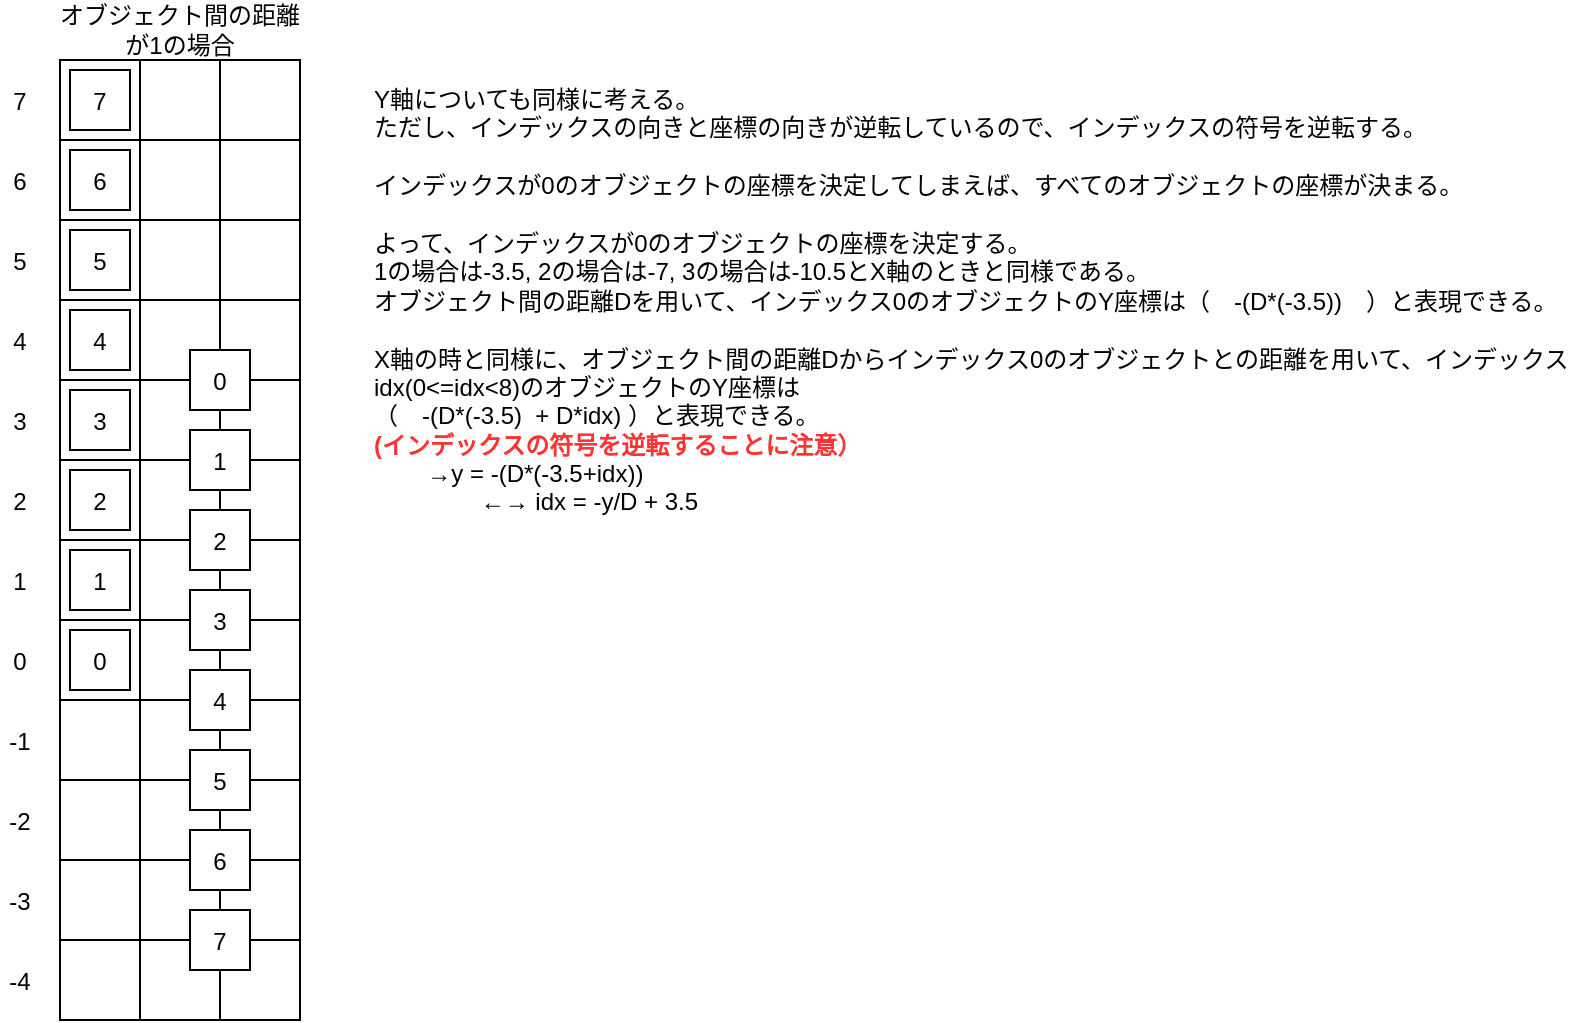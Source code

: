 <mxfile>
    <diagram id="oCVwsWIbfN0p7u7ibEJn" name="ページ1">
        <mxGraphModel dx="1216" dy="787" grid="1" gridSize="5" guides="1" tooltips="1" connect="1" arrows="1" fold="1" page="1" pageScale="1" pageWidth="827" pageHeight="1169" math="0" shadow="0">
            <root>
                <mxCell id="0"/>
                <mxCell id="1" parent="0"/>
                <mxCell id="160" value="" style="shape=table;html=1;whiteSpace=wrap;startSize=0;container=1;collapsible=0;childLayout=tableLayout;strokeColor=default;fillColor=default;movable=1;resizable=1;rotatable=1;deletable=1;editable=1;connectable=1;" parent="1" vertex="1">
                    <mxGeometry x="50" y="50" width="120" height="480" as="geometry"/>
                </mxCell>
                <mxCell id="327" style="shape=tableRow;horizontal=0;startSize=0;swimlaneHead=0;swimlaneBody=0;top=0;left=0;bottom=0;right=0;collapsible=0;dropTarget=0;fillColor=none;points=[[0,0.5],[1,0.5]];portConstraint=eastwest;strokeColor=default;html=0;" parent="160" vertex="1">
                    <mxGeometry width="120" height="40" as="geometry"/>
                </mxCell>
                <mxCell id="328" style="shape=partialRectangle;html=1;whiteSpace=wrap;connectable=0;fillColor=none;top=0;left=0;bottom=0;right=0;overflow=hidden;strokeColor=default;" parent="327" vertex="1">
                    <mxGeometry width="40" height="40" as="geometry">
                        <mxRectangle width="40" height="40" as="alternateBounds"/>
                    </mxGeometry>
                </mxCell>
                <mxCell id="329" style="shape=partialRectangle;html=1;whiteSpace=wrap;connectable=0;fillColor=none;top=0;left=0;bottom=0;right=0;overflow=hidden;strokeColor=default;" parent="327" vertex="1">
                    <mxGeometry x="40" width="40" height="40" as="geometry">
                        <mxRectangle width="40" height="40" as="alternateBounds"/>
                    </mxGeometry>
                </mxCell>
                <mxCell id="330" style="shape=partialRectangle;html=1;whiteSpace=wrap;connectable=0;fillColor=none;top=0;left=0;bottom=0;right=0;overflow=hidden;strokeColor=default;" parent="327" vertex="1">
                    <mxGeometry x="80" width="40" height="40" as="geometry">
                        <mxRectangle width="40" height="40" as="alternateBounds"/>
                    </mxGeometry>
                </mxCell>
                <mxCell id="161" value="" style="shape=tableRow;horizontal=0;startSize=0;swimlaneHead=0;swimlaneBody=0;top=0;left=0;bottom=0;right=0;collapsible=0;dropTarget=0;fillColor=none;points=[[0,0.5],[1,0.5]];portConstraint=eastwest;strokeColor=default;html=0;" parent="160" vertex="1">
                    <mxGeometry y="40" width="120" height="40" as="geometry"/>
                </mxCell>
                <mxCell id="162" style="shape=partialRectangle;html=1;whiteSpace=wrap;connectable=0;fillColor=none;top=0;left=0;bottom=0;right=0;overflow=hidden;strokeColor=default;" parent="161" vertex="1">
                    <mxGeometry width="40" height="40" as="geometry">
                        <mxRectangle width="40" height="40" as="alternateBounds"/>
                    </mxGeometry>
                </mxCell>
                <mxCell id="163" style="shape=partialRectangle;html=1;whiteSpace=wrap;connectable=0;fillColor=none;top=0;left=0;bottom=0;right=0;overflow=hidden;strokeColor=default;" parent="161" vertex="1">
                    <mxGeometry x="40" width="40" height="40" as="geometry">
                        <mxRectangle width="40" height="40" as="alternateBounds"/>
                    </mxGeometry>
                </mxCell>
                <mxCell id="164" style="shape=partialRectangle;html=1;whiteSpace=wrap;connectable=0;fillColor=none;top=0;left=0;bottom=0;right=0;overflow=hidden;strokeColor=default;" parent="161" vertex="1">
                    <mxGeometry x="80" width="40" height="40" as="geometry">
                        <mxRectangle width="40" height="40" as="alternateBounds"/>
                    </mxGeometry>
                </mxCell>
                <mxCell id="174" value="" style="shape=tableRow;horizontal=0;startSize=0;swimlaneHead=0;swimlaneBody=0;top=0;left=0;bottom=0;right=0;collapsible=0;dropTarget=0;fillColor=none;points=[[0,0.5],[1,0.5]];portConstraint=eastwest;strokeColor=default;html=0;" parent="160" vertex="1">
                    <mxGeometry y="80" width="120" height="40" as="geometry"/>
                </mxCell>
                <mxCell id="175" style="shape=partialRectangle;html=1;whiteSpace=wrap;connectable=0;fillColor=none;top=0;left=0;bottom=0;right=0;overflow=hidden;strokeColor=default;" parent="174" vertex="1">
                    <mxGeometry width="40" height="40" as="geometry">
                        <mxRectangle width="40" height="40" as="alternateBounds"/>
                    </mxGeometry>
                </mxCell>
                <mxCell id="176" style="shape=partialRectangle;html=1;whiteSpace=wrap;connectable=0;fillColor=none;top=0;left=0;bottom=0;right=0;overflow=hidden;strokeColor=default;" parent="174" vertex="1">
                    <mxGeometry x="40" width="40" height="40" as="geometry">
                        <mxRectangle width="40" height="40" as="alternateBounds"/>
                    </mxGeometry>
                </mxCell>
                <mxCell id="177" style="shape=partialRectangle;html=1;whiteSpace=wrap;connectable=0;fillColor=none;top=0;left=0;bottom=0;right=0;overflow=hidden;strokeColor=default;" parent="174" vertex="1">
                    <mxGeometry x="80" width="40" height="40" as="geometry">
                        <mxRectangle width="40" height="40" as="alternateBounds"/>
                    </mxGeometry>
                </mxCell>
                <mxCell id="187" style="shape=tableRow;horizontal=0;startSize=0;swimlaneHead=0;swimlaneBody=0;top=0;left=0;bottom=0;right=0;collapsible=0;dropTarget=0;fillColor=none;points=[[0,0.5],[1,0.5]];portConstraint=eastwest;strokeColor=default;html=0;" parent="160" vertex="1">
                    <mxGeometry y="120" width="120" height="40" as="geometry"/>
                </mxCell>
                <mxCell id="188" style="shape=partialRectangle;html=1;whiteSpace=wrap;connectable=0;fillColor=none;top=0;left=0;bottom=0;right=0;overflow=hidden;strokeColor=default;" parent="187" vertex="1">
                    <mxGeometry width="40" height="40" as="geometry">
                        <mxRectangle width="40" height="40" as="alternateBounds"/>
                    </mxGeometry>
                </mxCell>
                <mxCell id="189" style="shape=partialRectangle;html=1;whiteSpace=wrap;connectable=0;fillColor=none;top=0;left=0;bottom=0;right=0;overflow=hidden;strokeColor=default;" parent="187" vertex="1">
                    <mxGeometry x="40" width="40" height="40" as="geometry">
                        <mxRectangle width="40" height="40" as="alternateBounds"/>
                    </mxGeometry>
                </mxCell>
                <mxCell id="190" style="shape=partialRectangle;html=1;whiteSpace=wrap;connectable=0;fillColor=none;top=0;left=0;bottom=0;right=0;overflow=hidden;strokeColor=default;" parent="187" vertex="1">
                    <mxGeometry x="80" width="40" height="40" as="geometry">
                        <mxRectangle width="40" height="40" as="alternateBounds"/>
                    </mxGeometry>
                </mxCell>
                <mxCell id="200" style="shape=tableRow;horizontal=0;startSize=0;swimlaneHead=0;swimlaneBody=0;top=0;left=0;bottom=0;right=0;collapsible=0;dropTarget=0;fillColor=none;points=[[0,0.5],[1,0.5]];portConstraint=eastwest;strokeColor=default;html=0;" parent="160" vertex="1">
                    <mxGeometry y="160" width="120" height="40" as="geometry"/>
                </mxCell>
                <mxCell id="201" style="shape=partialRectangle;html=1;whiteSpace=wrap;connectable=0;fillColor=none;top=0;left=0;bottom=0;right=0;overflow=hidden;strokeColor=default;" parent="200" vertex="1">
                    <mxGeometry width="40" height="40" as="geometry">
                        <mxRectangle width="40" height="40" as="alternateBounds"/>
                    </mxGeometry>
                </mxCell>
                <mxCell id="202" style="shape=partialRectangle;html=1;whiteSpace=wrap;connectable=0;fillColor=none;top=0;left=0;bottom=0;right=0;overflow=hidden;strokeColor=default;" parent="200" vertex="1">
                    <mxGeometry x="40" width="40" height="40" as="geometry">
                        <mxRectangle width="40" height="40" as="alternateBounds"/>
                    </mxGeometry>
                </mxCell>
                <mxCell id="203" style="shape=partialRectangle;html=1;whiteSpace=wrap;connectable=0;fillColor=none;top=0;left=0;bottom=0;right=0;overflow=hidden;strokeColor=default;" parent="200" vertex="1">
                    <mxGeometry x="80" width="40" height="40" as="geometry">
                        <mxRectangle width="40" height="40" as="alternateBounds"/>
                    </mxGeometry>
                </mxCell>
                <mxCell id="213" style="shape=tableRow;horizontal=0;startSize=0;swimlaneHead=0;swimlaneBody=0;top=0;left=0;bottom=0;right=0;collapsible=0;dropTarget=0;fillColor=none;points=[[0,0.5],[1,0.5]];portConstraint=eastwest;strokeColor=default;html=0;" parent="160" vertex="1">
                    <mxGeometry y="200" width="120" height="40" as="geometry"/>
                </mxCell>
                <mxCell id="214" style="shape=partialRectangle;html=1;whiteSpace=wrap;connectable=0;fillColor=none;top=0;left=0;bottom=0;right=0;overflow=hidden;strokeColor=default;" parent="213" vertex="1">
                    <mxGeometry width="40" height="40" as="geometry">
                        <mxRectangle width="40" height="40" as="alternateBounds"/>
                    </mxGeometry>
                </mxCell>
                <mxCell id="215" style="shape=partialRectangle;html=1;whiteSpace=wrap;connectable=0;fillColor=none;top=0;left=0;bottom=0;right=0;overflow=hidden;strokeColor=default;" parent="213" vertex="1">
                    <mxGeometry x="40" width="40" height="40" as="geometry">
                        <mxRectangle width="40" height="40" as="alternateBounds"/>
                    </mxGeometry>
                </mxCell>
                <mxCell id="216" style="shape=partialRectangle;html=1;whiteSpace=wrap;connectable=0;fillColor=none;top=0;left=0;bottom=0;right=0;overflow=hidden;strokeColor=default;" parent="213" vertex="1">
                    <mxGeometry x="80" width="40" height="40" as="geometry">
                        <mxRectangle width="40" height="40" as="alternateBounds"/>
                    </mxGeometry>
                </mxCell>
                <mxCell id="226" style="shape=tableRow;horizontal=0;startSize=0;swimlaneHead=0;swimlaneBody=0;top=0;left=0;bottom=0;right=0;collapsible=0;dropTarget=0;fillColor=none;points=[[0,0.5],[1,0.5]];portConstraint=eastwest;strokeColor=default;html=0;" parent="160" vertex="1">
                    <mxGeometry y="240" width="120" height="40" as="geometry"/>
                </mxCell>
                <mxCell id="227" style="shape=partialRectangle;html=1;whiteSpace=wrap;connectable=0;fillColor=none;top=0;left=0;bottom=0;right=0;overflow=hidden;strokeColor=default;" parent="226" vertex="1">
                    <mxGeometry width="40" height="40" as="geometry">
                        <mxRectangle width="40" height="40" as="alternateBounds"/>
                    </mxGeometry>
                </mxCell>
                <mxCell id="228" style="shape=partialRectangle;html=1;whiteSpace=wrap;connectable=0;fillColor=none;top=0;left=0;bottom=0;right=0;overflow=hidden;strokeColor=default;" parent="226" vertex="1">
                    <mxGeometry x="40" width="40" height="40" as="geometry">
                        <mxRectangle width="40" height="40" as="alternateBounds"/>
                    </mxGeometry>
                </mxCell>
                <mxCell id="229" style="shape=partialRectangle;html=1;whiteSpace=wrap;connectable=0;fillColor=none;top=0;left=0;bottom=0;right=0;overflow=hidden;strokeColor=default;" parent="226" vertex="1">
                    <mxGeometry x="80" width="40" height="40" as="geometry">
                        <mxRectangle width="40" height="40" as="alternateBounds"/>
                    </mxGeometry>
                </mxCell>
                <mxCell id="239" style="shape=tableRow;horizontal=0;startSize=0;swimlaneHead=0;swimlaneBody=0;top=0;left=0;bottom=0;right=0;collapsible=0;dropTarget=0;fillColor=none;points=[[0,0.5],[1,0.5]];portConstraint=eastwest;strokeColor=default;html=0;" parent="160" vertex="1">
                    <mxGeometry y="280" width="120" height="40" as="geometry"/>
                </mxCell>
                <mxCell id="240" style="shape=partialRectangle;html=1;whiteSpace=wrap;connectable=0;fillColor=none;top=0;left=0;bottom=0;right=0;overflow=hidden;strokeColor=default;" parent="239" vertex="1">
                    <mxGeometry width="40" height="40" as="geometry">
                        <mxRectangle width="40" height="40" as="alternateBounds"/>
                    </mxGeometry>
                </mxCell>
                <mxCell id="241" style="shape=partialRectangle;html=1;whiteSpace=wrap;connectable=0;fillColor=none;top=0;left=0;bottom=0;right=0;overflow=hidden;strokeColor=default;" parent="239" vertex="1">
                    <mxGeometry x="40" width="40" height="40" as="geometry">
                        <mxRectangle width="40" height="40" as="alternateBounds"/>
                    </mxGeometry>
                </mxCell>
                <mxCell id="242" style="shape=partialRectangle;html=1;whiteSpace=wrap;connectable=0;fillColor=none;top=0;left=0;bottom=0;right=0;overflow=hidden;strokeColor=default;" parent="239" vertex="1">
                    <mxGeometry x="80" width="40" height="40" as="geometry">
                        <mxRectangle width="40" height="40" as="alternateBounds"/>
                    </mxGeometry>
                </mxCell>
                <mxCell id="252" style="shape=tableRow;horizontal=0;startSize=0;swimlaneHead=0;swimlaneBody=0;top=0;left=0;bottom=0;right=0;collapsible=0;dropTarget=0;fillColor=none;points=[[0,0.5],[1,0.5]];portConstraint=eastwest;strokeColor=default;html=0;" parent="160" vertex="1">
                    <mxGeometry y="320" width="120" height="40" as="geometry"/>
                </mxCell>
                <mxCell id="253" style="shape=partialRectangle;html=1;whiteSpace=wrap;connectable=0;fillColor=none;top=0;left=0;bottom=0;right=0;overflow=hidden;strokeColor=default;" parent="252" vertex="1">
                    <mxGeometry width="40" height="40" as="geometry">
                        <mxRectangle width="40" height="40" as="alternateBounds"/>
                    </mxGeometry>
                </mxCell>
                <mxCell id="254" style="shape=partialRectangle;html=1;whiteSpace=wrap;connectable=0;fillColor=none;top=0;left=0;bottom=0;right=0;overflow=hidden;strokeColor=default;" parent="252" vertex="1">
                    <mxGeometry x="40" width="40" height="40" as="geometry">
                        <mxRectangle width="40" height="40" as="alternateBounds"/>
                    </mxGeometry>
                </mxCell>
                <mxCell id="255" style="shape=partialRectangle;html=1;whiteSpace=wrap;connectable=0;fillColor=none;top=0;left=0;bottom=0;right=0;overflow=hidden;strokeColor=default;" parent="252" vertex="1">
                    <mxGeometry x="80" width="40" height="40" as="geometry">
                        <mxRectangle width="40" height="40" as="alternateBounds"/>
                    </mxGeometry>
                </mxCell>
                <mxCell id="265" style="shape=tableRow;horizontal=0;startSize=0;swimlaneHead=0;swimlaneBody=0;top=0;left=0;bottom=0;right=0;collapsible=0;dropTarget=0;fillColor=none;points=[[0,0.5],[1,0.5]];portConstraint=eastwest;strokeColor=default;html=0;" parent="160" vertex="1">
                    <mxGeometry y="360" width="120" height="40" as="geometry"/>
                </mxCell>
                <mxCell id="266" style="shape=partialRectangle;html=1;whiteSpace=wrap;connectable=0;fillColor=none;top=0;left=0;bottom=0;right=0;overflow=hidden;strokeColor=default;" parent="265" vertex="1">
                    <mxGeometry width="40" height="40" as="geometry">
                        <mxRectangle width="40" height="40" as="alternateBounds"/>
                    </mxGeometry>
                </mxCell>
                <mxCell id="267" style="shape=partialRectangle;html=1;whiteSpace=wrap;connectable=0;fillColor=none;top=0;left=0;bottom=0;right=0;overflow=hidden;strokeColor=default;" parent="265" vertex="1">
                    <mxGeometry x="40" width="40" height="40" as="geometry">
                        <mxRectangle width="40" height="40" as="alternateBounds"/>
                    </mxGeometry>
                </mxCell>
                <mxCell id="268" style="shape=partialRectangle;html=1;whiteSpace=wrap;connectable=0;fillColor=none;top=0;left=0;bottom=0;right=0;overflow=hidden;strokeColor=default;" parent="265" vertex="1">
                    <mxGeometry x="80" width="40" height="40" as="geometry">
                        <mxRectangle width="40" height="40" as="alternateBounds"/>
                    </mxGeometry>
                </mxCell>
                <mxCell id="278" style="shape=tableRow;horizontal=0;startSize=0;swimlaneHead=0;swimlaneBody=0;top=0;left=0;bottom=0;right=0;collapsible=0;dropTarget=0;fillColor=none;points=[[0,0.5],[1,0.5]];portConstraint=eastwest;strokeColor=default;html=0;" parent="160" vertex="1">
                    <mxGeometry y="400" width="120" height="40" as="geometry"/>
                </mxCell>
                <mxCell id="279" style="shape=partialRectangle;html=1;whiteSpace=wrap;connectable=0;fillColor=none;top=0;left=0;bottom=0;right=0;overflow=hidden;strokeColor=default;" parent="278" vertex="1">
                    <mxGeometry width="40" height="40" as="geometry">
                        <mxRectangle width="40" height="40" as="alternateBounds"/>
                    </mxGeometry>
                </mxCell>
                <mxCell id="280" style="shape=partialRectangle;html=1;whiteSpace=wrap;connectable=0;fillColor=none;top=0;left=0;bottom=0;right=0;overflow=hidden;strokeColor=default;" parent="278" vertex="1">
                    <mxGeometry x="40" width="40" height="40" as="geometry">
                        <mxRectangle width="40" height="40" as="alternateBounds"/>
                    </mxGeometry>
                </mxCell>
                <mxCell id="281" style="shape=partialRectangle;html=1;whiteSpace=wrap;connectable=0;fillColor=none;top=0;left=0;bottom=0;right=0;overflow=hidden;strokeColor=default;" parent="278" vertex="1">
                    <mxGeometry x="80" width="40" height="40" as="geometry">
                        <mxRectangle width="40" height="40" as="alternateBounds"/>
                    </mxGeometry>
                </mxCell>
                <mxCell id="285" style="shape=tableRow;horizontal=0;startSize=0;swimlaneHead=0;swimlaneBody=0;top=0;left=0;bottom=0;right=0;collapsible=0;dropTarget=0;fillColor=none;points=[[0,0.5],[1,0.5]];portConstraint=eastwest;strokeColor=default;html=0;" parent="160" vertex="1">
                    <mxGeometry y="440" width="120" height="40" as="geometry"/>
                </mxCell>
                <mxCell id="286" style="shape=partialRectangle;html=1;whiteSpace=wrap;connectable=0;fillColor=none;top=0;left=0;bottom=0;right=0;overflow=hidden;strokeColor=default;" parent="285" vertex="1">
                    <mxGeometry width="40" height="40" as="geometry">
                        <mxRectangle width="40" height="40" as="alternateBounds"/>
                    </mxGeometry>
                </mxCell>
                <mxCell id="287" style="shape=partialRectangle;html=1;whiteSpace=wrap;connectable=0;fillColor=none;top=0;left=0;bottom=0;right=0;overflow=hidden;strokeColor=default;" parent="285" vertex="1">
                    <mxGeometry x="40" width="40" height="40" as="geometry">
                        <mxRectangle width="40" height="40" as="alternateBounds"/>
                    </mxGeometry>
                </mxCell>
                <mxCell id="288" style="shape=partialRectangle;html=1;whiteSpace=wrap;connectable=0;fillColor=none;top=0;left=0;bottom=0;right=0;overflow=hidden;strokeColor=default;" parent="285" vertex="1">
                    <mxGeometry x="80" width="40" height="40" as="geometry">
                        <mxRectangle width="40" height="40" as="alternateBounds"/>
                    </mxGeometry>
                </mxCell>
                <mxCell id="152" value="0" style="text;align=center;verticalAlign=middle;rounded=0;fillColor=default;strokeColor=default;aspect=fixed;" parent="1" vertex="1">
                    <mxGeometry x="115" y="195" width="30" height="30" as="geometry"/>
                </mxCell>
                <mxCell id="153" value="1" style="text;align=center;verticalAlign=middle;rounded=0;fillColor=default;strokeColor=default;aspect=fixed;" parent="1" vertex="1">
                    <mxGeometry x="115" y="235" width="30" height="30" as="geometry"/>
                </mxCell>
                <mxCell id="154" value="2" style="text;align=center;verticalAlign=middle;rounded=0;fillColor=default;strokeColor=default;aspect=fixed;" parent="1" vertex="1">
                    <mxGeometry x="115" y="275" width="30" height="30" as="geometry"/>
                </mxCell>
                <mxCell id="155" value="3" style="text;align=center;verticalAlign=middle;rounded=0;fillColor=default;strokeColor=default;aspect=fixed;" parent="1" vertex="1">
                    <mxGeometry x="115" y="315" width="30" height="30" as="geometry"/>
                </mxCell>
                <mxCell id="156" value="4" style="text;align=center;verticalAlign=middle;rounded=0;fillColor=default;strokeColor=default;aspect=fixed;" parent="1" vertex="1">
                    <mxGeometry x="115" y="355" width="30" height="30" as="geometry"/>
                </mxCell>
                <mxCell id="157" value="5" style="text;align=center;verticalAlign=middle;rounded=0;fillColor=default;strokeColor=default;aspect=fixed;" parent="1" vertex="1">
                    <mxGeometry x="115" y="395" width="30" height="30" as="geometry"/>
                </mxCell>
                <mxCell id="158" value="6" style="text;align=center;verticalAlign=middle;rounded=0;fillColor=default;strokeColor=default;aspect=fixed;" parent="1" vertex="1">
                    <mxGeometry x="115" y="435" width="30" height="30" as="geometry"/>
                </mxCell>
                <mxCell id="159" value="7" style="text;align=center;verticalAlign=middle;rounded=0;fillColor=default;strokeColor=default;aspect=fixed;" parent="1" vertex="1">
                    <mxGeometry x="115" y="475" width="30" height="30" as="geometry"/>
                </mxCell>
                <mxCell id="334" value="0" style="text;align=center;verticalAlign=middle;rounded=0;fillColor=default;strokeColor=default;aspect=fixed;" parent="1" vertex="1">
                    <mxGeometry x="55" y="335" width="30" height="30" as="geometry"/>
                </mxCell>
                <mxCell id="336" value="1" style="text;align=center;verticalAlign=middle;rounded=0;fillColor=default;strokeColor=default;aspect=fixed;" parent="1" vertex="1">
                    <mxGeometry x="55" y="295" width="30" height="30" as="geometry"/>
                </mxCell>
                <mxCell id="338" value="2" style="text;align=center;verticalAlign=middle;rounded=0;fillColor=default;strokeColor=default;aspect=fixed;" parent="1" vertex="1">
                    <mxGeometry x="55" y="255" width="30" height="30" as="geometry"/>
                </mxCell>
                <mxCell id="339" value="3" style="text;align=center;verticalAlign=middle;rounded=0;fillColor=default;strokeColor=default;aspect=fixed;" parent="1" vertex="1">
                    <mxGeometry x="55" y="215" width="30" height="30" as="geometry"/>
                </mxCell>
                <mxCell id="340" value="4" style="text;align=center;verticalAlign=middle;rounded=0;fillColor=default;strokeColor=default;aspect=fixed;" parent="1" vertex="1">
                    <mxGeometry x="55" y="175" width="30" height="30" as="geometry"/>
                </mxCell>
                <mxCell id="341" value="5" style="text;align=center;verticalAlign=middle;rounded=0;fillColor=default;strokeColor=default;aspect=fixed;" parent="1" vertex="1">
                    <mxGeometry x="55" y="135" width="30" height="30" as="geometry"/>
                </mxCell>
                <mxCell id="342" value="6" style="text;align=center;verticalAlign=middle;rounded=0;fillColor=default;strokeColor=default;aspect=fixed;" parent="1" vertex="1">
                    <mxGeometry x="55" y="95" width="30" height="30" as="geometry"/>
                </mxCell>
                <mxCell id="343" value="7" style="text;align=center;verticalAlign=middle;rounded=0;fillColor=default;strokeColor=default;aspect=fixed;" parent="1" vertex="1">
                    <mxGeometry x="55" y="55" width="30" height="30" as="geometry"/>
                </mxCell>
                <mxCell id="344" value="0" style="text;align=center;verticalAlign=middle;rounded=0;fillColor=none;strokeColor=none;aspect=fixed;" parent="1" vertex="1">
                    <mxGeometry x="20" y="340" width="20" height="20" as="geometry"/>
                </mxCell>
                <mxCell id="345" value="1" style="text;align=center;verticalAlign=middle;rounded=0;fillColor=none;strokeColor=none;aspect=fixed;" parent="1" vertex="1">
                    <mxGeometry x="20" y="300" width="20" height="20" as="geometry"/>
                </mxCell>
                <mxCell id="346" value="2" style="text;align=center;verticalAlign=middle;rounded=0;fillColor=none;strokeColor=none;aspect=fixed;" parent="1" vertex="1">
                    <mxGeometry x="20" y="260" width="20" height="20" as="geometry"/>
                </mxCell>
                <mxCell id="347" value="3" style="text;align=center;verticalAlign=middle;rounded=0;fillColor=none;strokeColor=none;aspect=fixed;" parent="1" vertex="1">
                    <mxGeometry x="20" y="220" width="20" height="20" as="geometry"/>
                </mxCell>
                <mxCell id="348" value="4" style="text;align=center;verticalAlign=middle;rounded=0;fillColor=none;strokeColor=none;aspect=fixed;" parent="1" vertex="1">
                    <mxGeometry x="20" y="180" width="20" height="20" as="geometry"/>
                </mxCell>
                <mxCell id="349" value="5" style="text;align=center;verticalAlign=middle;rounded=0;fillColor=none;strokeColor=none;aspect=fixed;" parent="1" vertex="1">
                    <mxGeometry x="20" y="140" width="20" height="20" as="geometry"/>
                </mxCell>
                <mxCell id="350" value="6" style="text;align=center;verticalAlign=middle;rounded=0;fillColor=none;strokeColor=none;aspect=fixed;" parent="1" vertex="1">
                    <mxGeometry x="20" y="100" width="20" height="20" as="geometry"/>
                </mxCell>
                <mxCell id="351" value="7" style="text;align=center;verticalAlign=middle;rounded=0;fillColor=none;strokeColor=none;aspect=fixed;" parent="1" vertex="1">
                    <mxGeometry x="20" y="60" width="20" height="20" as="geometry"/>
                </mxCell>
                <mxCell id="352" value="-1" style="text;align=center;verticalAlign=middle;rounded=0;fillColor=none;strokeColor=none;aspect=fixed;" parent="1" vertex="1">
                    <mxGeometry x="20" y="380" width="20" height="20" as="geometry"/>
                </mxCell>
                <mxCell id="353" value="-2" style="text;align=center;verticalAlign=middle;rounded=0;fillColor=none;strokeColor=none;aspect=fixed;" parent="1" vertex="1">
                    <mxGeometry x="20" y="420" width="20" height="20" as="geometry"/>
                </mxCell>
                <mxCell id="354" value="-3" style="text;align=center;verticalAlign=middle;rounded=0;fillColor=none;strokeColor=none;aspect=fixed;" parent="1" vertex="1">
                    <mxGeometry x="20" y="460" width="20" height="20" as="geometry"/>
                </mxCell>
                <mxCell id="355" value="-4" style="text;align=center;verticalAlign=middle;rounded=0;fillColor=none;strokeColor=none;aspect=fixed;" parent="1" vertex="1">
                    <mxGeometry x="20" y="500" width="20" height="20" as="geometry"/>
                </mxCell>
                <mxCell id="357" value="オブジェクト間の距離が1の場合" style="text;html=1;strokeColor=none;fillColor=none;align=center;verticalAlign=middle;whiteSpace=wrap;rounded=0;" parent="1" vertex="1">
                    <mxGeometry x="46.25" y="20" width="127.5" height="30" as="geometry"/>
                </mxCell>
                <mxCell id="359" value="Y軸についても同様に考える。&lt;br&gt;ただし、インデックスの向きと座標の向きが逆転しているので、インデックスの符号を逆転する。&lt;br&gt;&lt;br&gt;インデックスが0のオブジェクトの座標を決定してしまえば、すべてのオブジェクトの座標が決まる。&lt;br&gt;&lt;br&gt;よって、インデックスが0のオブジェクトの座標を決定する。&lt;br&gt;1の場合は-3.5, 2の場合は-7, 3の場合は-10.5とX軸のときと同様である。&lt;br&gt;オブジェクト間の距離Dを用いて、インデックス0のオブジェクトのY座標は（　-(D*(-3.5))　）と表現できる。&lt;br style=&quot;border-color: var(--border-color);&quot;&gt;&lt;br&gt;X軸の時と同様に、オブジェクト間の距離Dからインデックス0のオブジェクトとの距離を用いて、インデックスidx(0&amp;lt;=idx&amp;lt;8)のオブジェクトのY座標は&lt;br style=&quot;border-color: var(--border-color);&quot;&gt;（　-(D*(-3.5)&amp;nbsp; + D*idx) ）と表現できる。&lt;br&gt;&lt;b style=&quot;color: rgb(255, 51, 51);&quot;&gt;(インデックスの符号を逆転することに注意）&lt;/b&gt;&lt;br&gt;&lt;span style=&quot;white-space: pre;&quot;&gt;&#9;&lt;/span&gt;→y = -(D*(-3.5+idx))&lt;br&gt;&lt;span style=&quot;white-space: pre;&quot;&gt;&#9;&lt;/span&gt;&lt;span style=&quot;white-space: pre;&quot;&gt;&#9;&lt;/span&gt;←→ idx = -y/D + 3.5" style="text;html=1;strokeColor=none;fillColor=none;align=left;verticalAlign=top;whiteSpace=wrap;rounded=0;" parent="1" vertex="1">
                    <mxGeometry x="205" y="56" width="600" height="259" as="geometry"/>
                </mxCell>
            </root>
        </mxGraphModel>
    </diagram>
</mxfile>